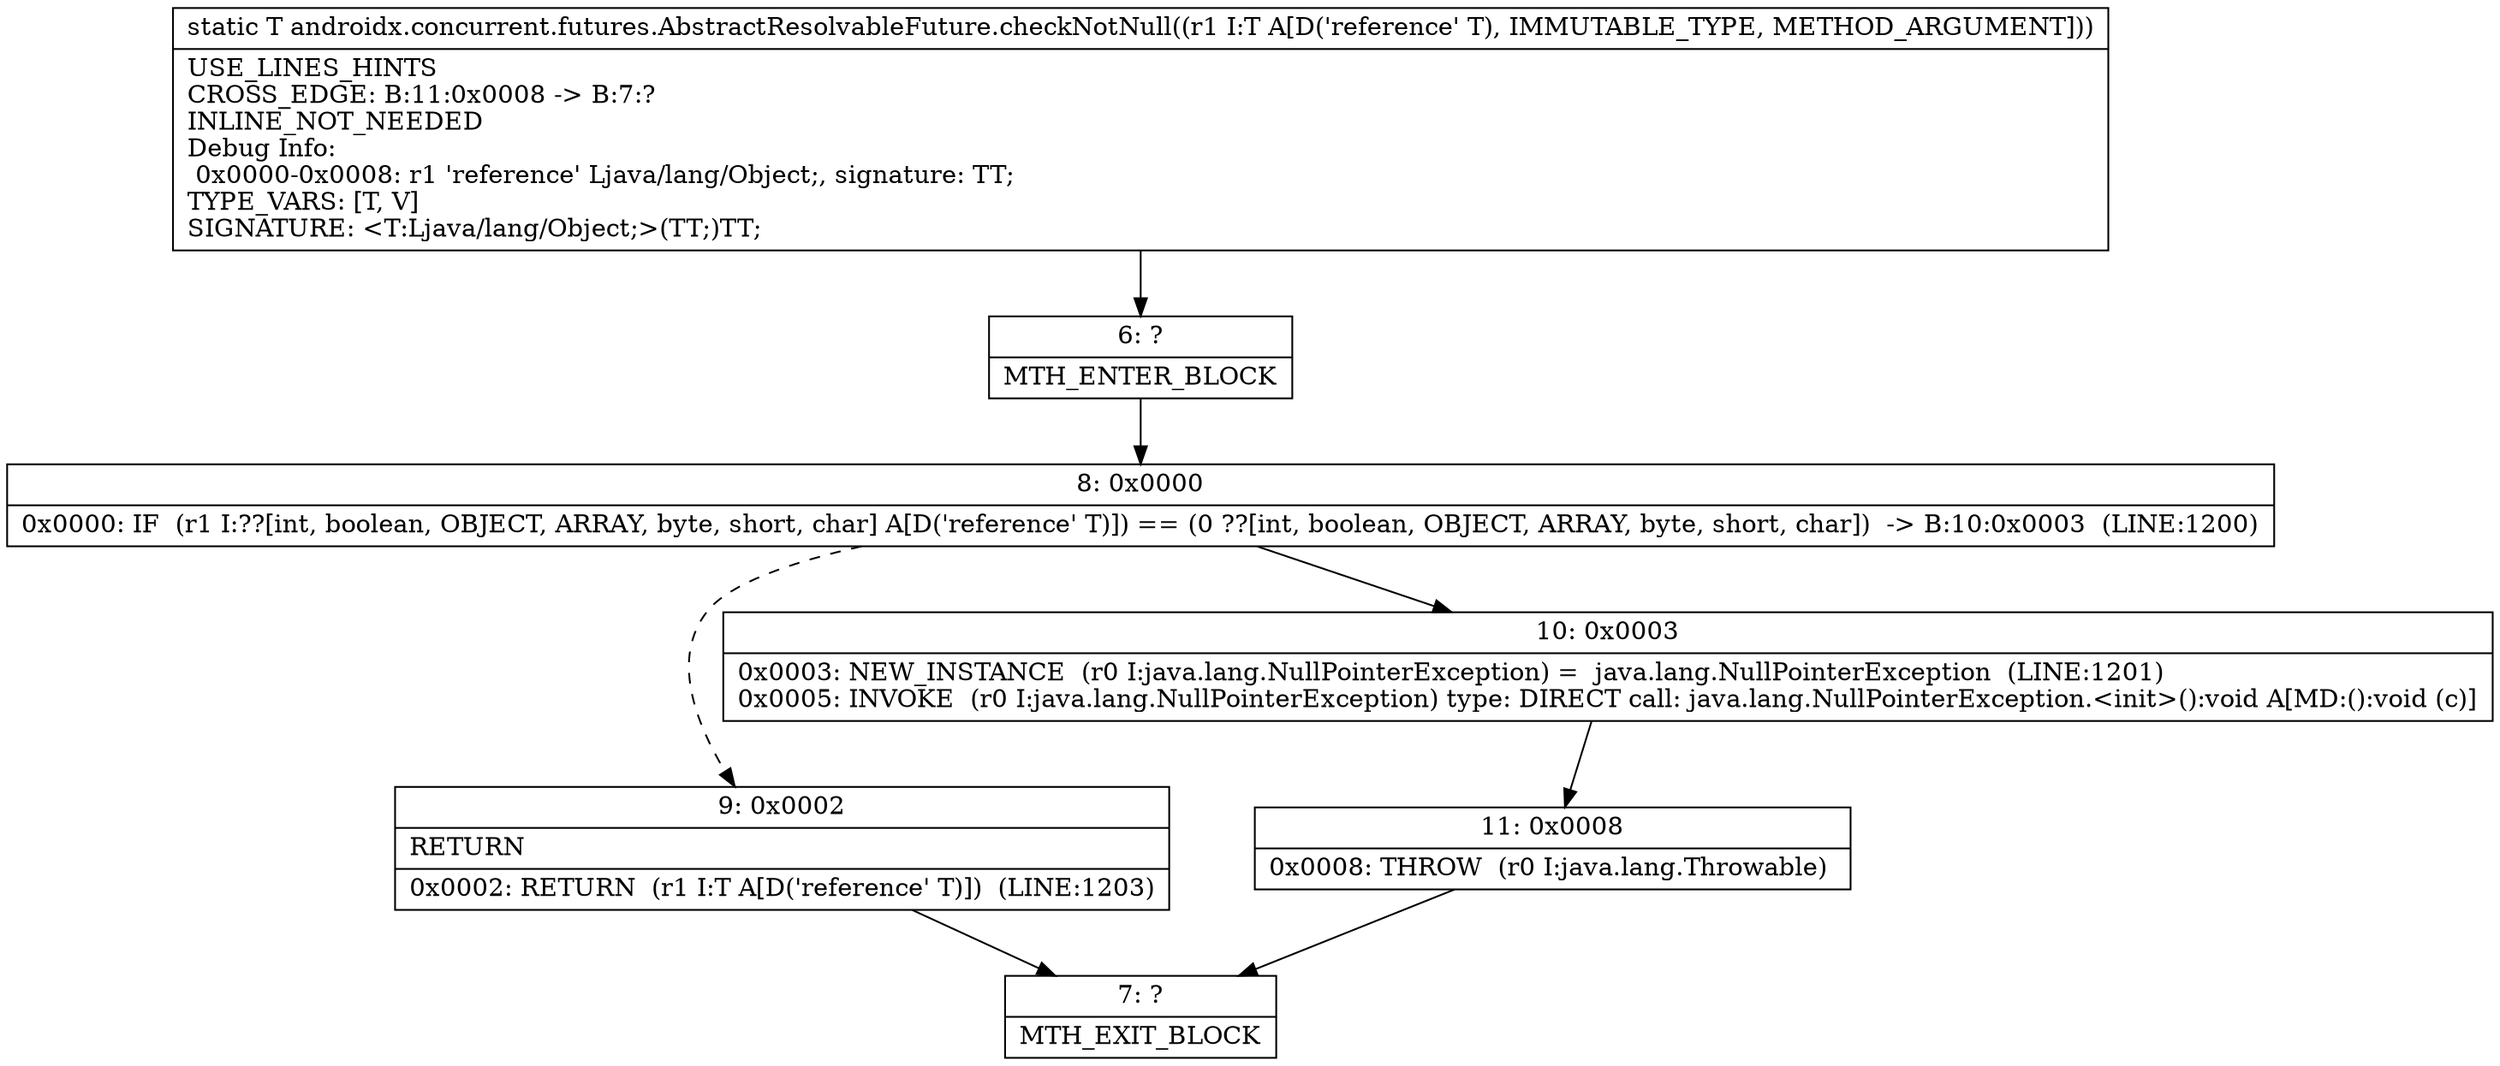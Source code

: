 digraph "CFG forandroidx.concurrent.futures.AbstractResolvableFuture.checkNotNull(Ljava\/lang\/Object;)Ljava\/lang\/Object;" {
Node_6 [shape=record,label="{6\:\ ?|MTH_ENTER_BLOCK\l}"];
Node_8 [shape=record,label="{8\:\ 0x0000|0x0000: IF  (r1 I:??[int, boolean, OBJECT, ARRAY, byte, short, char] A[D('reference' T)]) == (0 ??[int, boolean, OBJECT, ARRAY, byte, short, char])  \-\> B:10:0x0003  (LINE:1200)\l}"];
Node_9 [shape=record,label="{9\:\ 0x0002|RETURN\l|0x0002: RETURN  (r1 I:T A[D('reference' T)])  (LINE:1203)\l}"];
Node_7 [shape=record,label="{7\:\ ?|MTH_EXIT_BLOCK\l}"];
Node_10 [shape=record,label="{10\:\ 0x0003|0x0003: NEW_INSTANCE  (r0 I:java.lang.NullPointerException) =  java.lang.NullPointerException  (LINE:1201)\l0x0005: INVOKE  (r0 I:java.lang.NullPointerException) type: DIRECT call: java.lang.NullPointerException.\<init\>():void A[MD:():void (c)]\l}"];
Node_11 [shape=record,label="{11\:\ 0x0008|0x0008: THROW  (r0 I:java.lang.Throwable) \l}"];
MethodNode[shape=record,label="{static T androidx.concurrent.futures.AbstractResolvableFuture.checkNotNull((r1 I:T A[D('reference' T), IMMUTABLE_TYPE, METHOD_ARGUMENT]))  | USE_LINES_HINTS\lCROSS_EDGE: B:11:0x0008 \-\> B:7:?\lINLINE_NOT_NEEDED\lDebug Info:\l  0x0000\-0x0008: r1 'reference' Ljava\/lang\/Object;, signature: TT;\lTYPE_VARS: [T, V]\lSIGNATURE: \<T:Ljava\/lang\/Object;\>(TT;)TT;\l}"];
MethodNode -> Node_6;Node_6 -> Node_8;
Node_8 -> Node_9[style=dashed];
Node_8 -> Node_10;
Node_9 -> Node_7;
Node_10 -> Node_11;
Node_11 -> Node_7;
}

